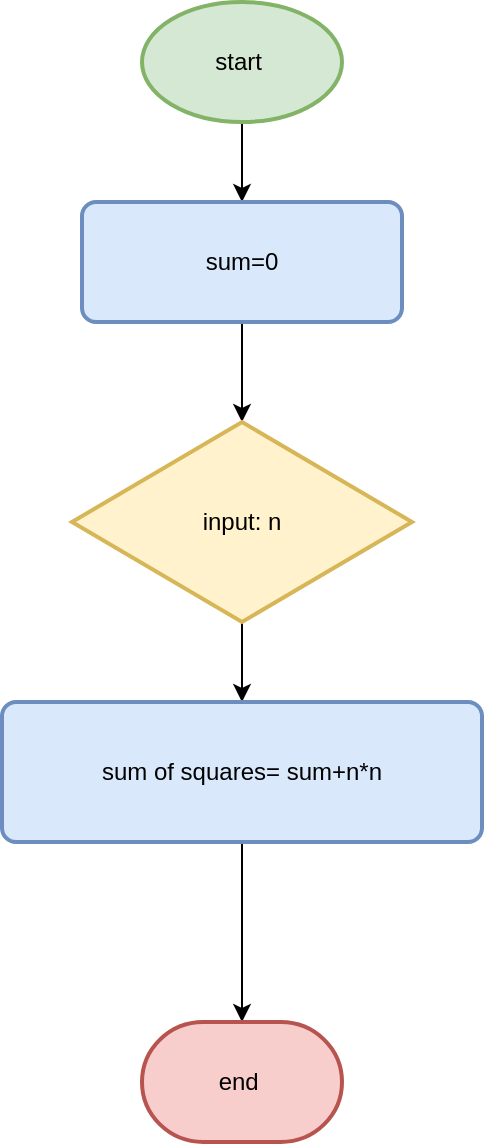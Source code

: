 <mxfile version="20.8.23" type="github">
  <diagram name="Page-1" id="17bX_OOQY5vsL-ccGn_X">
    <mxGraphModel dx="880" dy="424" grid="1" gridSize="10" guides="1" tooltips="1" connect="1" arrows="1" fold="1" page="1" pageScale="1" pageWidth="827" pageHeight="1169" math="0" shadow="0">
      <root>
        <mxCell id="0" />
        <mxCell id="1" parent="0" />
        <mxCell id="Csp81-nhSLrjmD1nM1c8-4" style="edgeStyle=orthogonalEdgeStyle;rounded=0;orthogonalLoop=1;jettySize=auto;html=1;exitX=0.5;exitY=1;exitDx=0;exitDy=0;exitPerimeter=0;" edge="1" parent="1" source="Csp81-nhSLrjmD1nM1c8-1" target="Csp81-nhSLrjmD1nM1c8-2">
          <mxGeometry relative="1" as="geometry" />
        </mxCell>
        <mxCell id="Csp81-nhSLrjmD1nM1c8-1" value="start&lt;span style=&quot;white-space: pre;&quot;&gt;	&lt;/span&gt;" style="strokeWidth=2;html=1;shape=mxgraph.flowchart.start_1;whiteSpace=wrap;fillColor=#d5e8d4;strokeColor=#82b366;" vertex="1" parent="1">
          <mxGeometry x="350" y="10" width="100" height="60" as="geometry" />
        </mxCell>
        <mxCell id="Csp81-nhSLrjmD1nM1c8-10" style="edgeStyle=orthogonalEdgeStyle;rounded=0;orthogonalLoop=1;jettySize=auto;html=1;exitX=0.5;exitY=1;exitDx=0;exitDy=0;" edge="1" parent="1" source="Csp81-nhSLrjmD1nM1c8-2" target="Csp81-nhSLrjmD1nM1c8-8">
          <mxGeometry relative="1" as="geometry" />
        </mxCell>
        <mxCell id="Csp81-nhSLrjmD1nM1c8-2" value="sum=0" style="rounded=1;whiteSpace=wrap;html=1;absoluteArcSize=1;arcSize=14;strokeWidth=2;fillColor=#dae8fc;strokeColor=#6c8ebf;" vertex="1" parent="1">
          <mxGeometry x="320" y="110" width="160" height="60" as="geometry" />
        </mxCell>
        <mxCell id="Csp81-nhSLrjmD1nM1c8-14" style="edgeStyle=orthogonalEdgeStyle;rounded=0;orthogonalLoop=1;jettySize=auto;html=1;exitX=0.5;exitY=1;exitDx=0;exitDy=0;exitPerimeter=0;" edge="1" parent="1" source="Csp81-nhSLrjmD1nM1c8-8" target="Csp81-nhSLrjmD1nM1c8-13">
          <mxGeometry relative="1" as="geometry" />
        </mxCell>
        <mxCell id="Csp81-nhSLrjmD1nM1c8-8" value="input: n" style="strokeWidth=2;html=1;shape=mxgraph.flowchart.decision;whiteSpace=wrap;fillColor=#fff2cc;strokeColor=#d6b656;" vertex="1" parent="1">
          <mxGeometry x="315" y="220" width="170" height="100" as="geometry" />
        </mxCell>
        <mxCell id="Csp81-nhSLrjmD1nM1c8-16" style="edgeStyle=orthogonalEdgeStyle;rounded=0;orthogonalLoop=1;jettySize=auto;html=1;exitX=0.5;exitY=1;exitDx=0;exitDy=0;" edge="1" parent="1" source="Csp81-nhSLrjmD1nM1c8-13" target="Csp81-nhSLrjmD1nM1c8-15">
          <mxGeometry relative="1" as="geometry" />
        </mxCell>
        <mxCell id="Csp81-nhSLrjmD1nM1c8-13" value="sum of squares= sum+n*n" style="rounded=1;whiteSpace=wrap;html=1;absoluteArcSize=1;arcSize=14;strokeWidth=2;fillColor=#dae8fc;strokeColor=#6c8ebf;" vertex="1" parent="1">
          <mxGeometry x="280" y="360" width="240" height="70" as="geometry" />
        </mxCell>
        <mxCell id="Csp81-nhSLrjmD1nM1c8-15" value="end&amp;nbsp;" style="strokeWidth=2;html=1;shape=mxgraph.flowchart.terminator;whiteSpace=wrap;fillColor=#f8cecc;strokeColor=#b85450;" vertex="1" parent="1">
          <mxGeometry x="350" y="520" width="100" height="60" as="geometry" />
        </mxCell>
      </root>
    </mxGraphModel>
  </diagram>
</mxfile>
